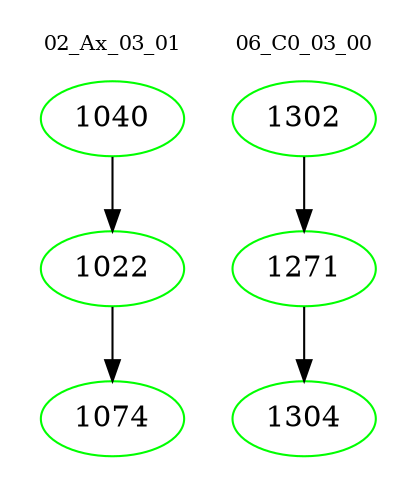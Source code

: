 digraph{
subgraph cluster_0 {
color = white
label = "02_Ax_03_01";
fontsize=10;
T0_1040 [label="1040", color="green"]
T0_1040 -> T0_1022 [color="black"]
T0_1022 [label="1022", color="green"]
T0_1022 -> T0_1074 [color="black"]
T0_1074 [label="1074", color="green"]
}
subgraph cluster_1 {
color = white
label = "06_C0_03_00";
fontsize=10;
T1_1302 [label="1302", color="green"]
T1_1302 -> T1_1271 [color="black"]
T1_1271 [label="1271", color="green"]
T1_1271 -> T1_1304 [color="black"]
T1_1304 [label="1304", color="green"]
}
}
